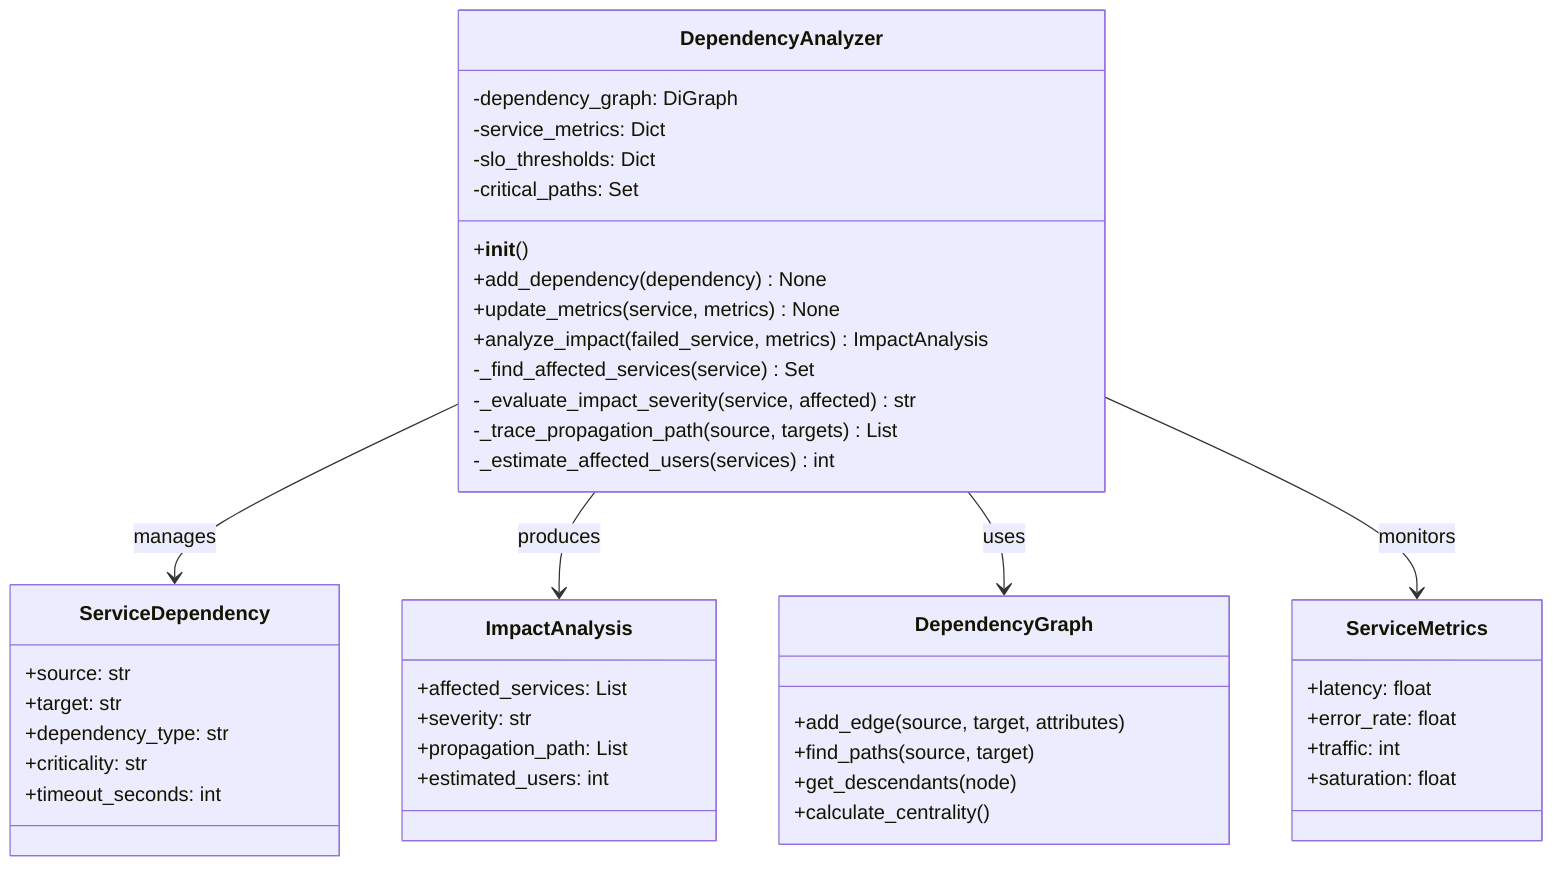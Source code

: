 classDiagram
    class DependencyAnalyzer {
        -dependency_graph: DiGraph
        -service_metrics: Dict
        -slo_thresholds: Dict
        -critical_paths: Set
        +__init__()
        +add_dependency(dependency) None
        +update_metrics(service, metrics) None
        +analyze_impact(failed_service, metrics) ImpactAnalysis
        -_find_affected_services(service) Set
        -_evaluate_impact_severity(service, affected) str
        -_trace_propagation_path(source, targets) List
        -_estimate_affected_users(services) int
    }

    class ServiceDependency {
        +source: str
        +target: str
        +dependency_type: str
        +criticality: str
        +timeout_seconds: int
    }

    class ImpactAnalysis {
        +affected_services: List
        +severity: str
        +propagation_path: List
        +estimated_users: int
    }

    class DependencyGraph {
        +add_edge(source, target, attributes)
        +find_paths(source, target)
        +get_descendants(node)
        +calculate_centrality()
    }

    class ServiceMetrics {
        +latency: float
        +error_rate: float
        +traffic: int
        +saturation: float
    }

    DependencyAnalyzer --> ServiceDependency : manages
    DependencyAnalyzer --> ImpactAnalysis : produces
    DependencyAnalyzer --> DependencyGraph : uses
    DependencyAnalyzer --> ServiceMetrics : monitors
